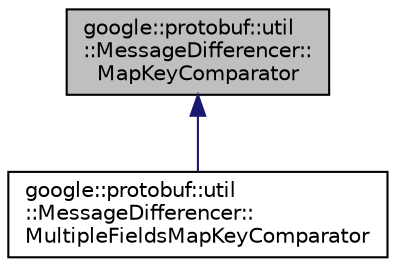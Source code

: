 digraph "google::protobuf::util::MessageDifferencer::MapKeyComparator"
{
 // LATEX_PDF_SIZE
  edge [fontname="Helvetica",fontsize="10",labelfontname="Helvetica",labelfontsize="10"];
  node [fontname="Helvetica",fontsize="10",shape=record];
  Node1 [label="google::protobuf::util\l::MessageDifferencer::\lMapKeyComparator",height=0.2,width=0.4,color="black", fillcolor="grey75", style="filled", fontcolor="black",tooltip=" "];
  Node1 -> Node2 [dir="back",color="midnightblue",fontsize="10",style="solid",fontname="Helvetica"];
  Node2 [label="google::protobuf::util\l::MessageDifferencer::\lMultipleFieldsMapKeyComparator",height=0.2,width=0.4,color="black", fillcolor="white", style="filled",URL="$classgoogle_1_1protobuf_1_1util_1_1MessageDifferencer_1_1MultipleFieldsMapKeyComparator.html",tooltip=" "];
}
